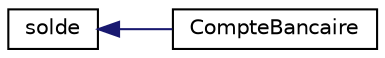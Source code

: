 digraph "Graphe hiérarchique des classes"
{
  edge [fontname="Helvetica",fontsize="10",labelfontname="Helvetica",labelfontsize="10"];
  node [fontname="Helvetica",fontsize="10",shape=record];
  rankdir="LR";
  Node0 [label="solde",height=0.2,width=0.4,color="black", fillcolor="white", style="filled",URL="$classsolde.html"];
  Node0 -> Node1 [dir="back",color="midnightblue",fontsize="10",style="solid",fontname="Helvetica"];
  Node1 [label="CompteBancaire",height=0.2,width=0.4,color="black", fillcolor="white", style="filled",URL="$class_compte_bancaire.html"];
}
